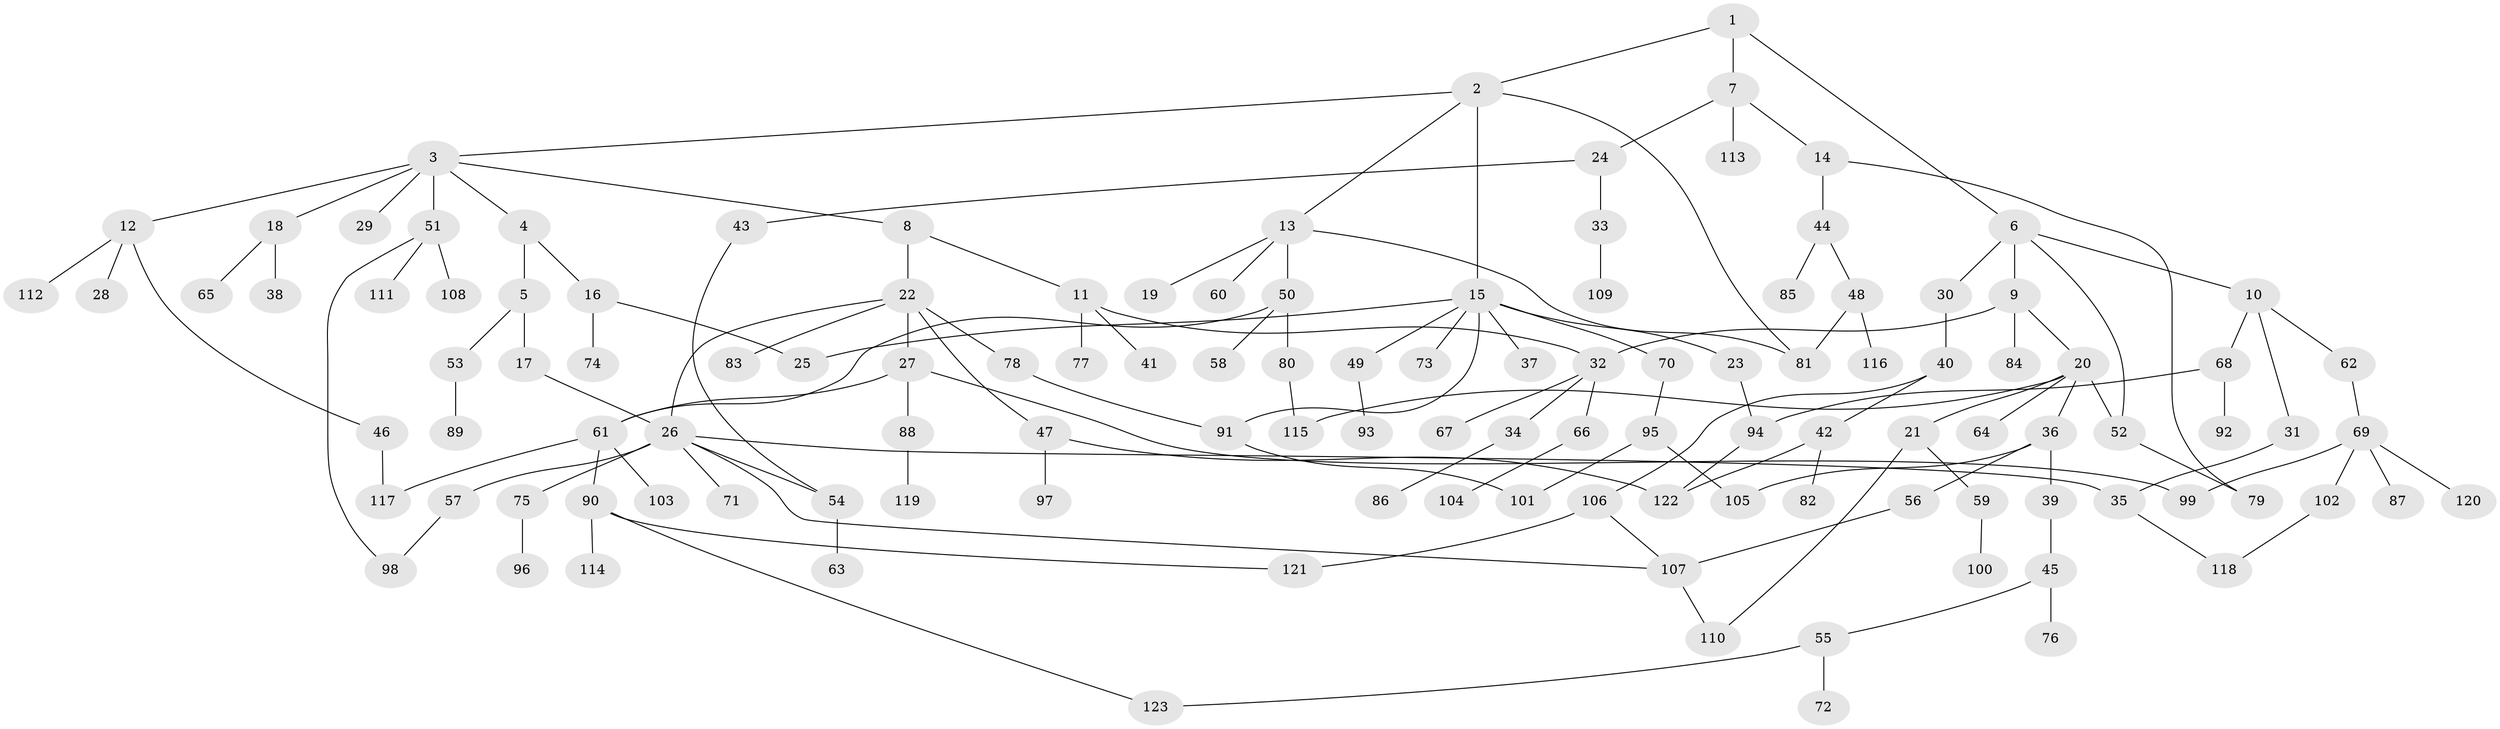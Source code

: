 // Generated by graph-tools (version 1.1) at 2025/10/02/27/25 16:10:53]
// undirected, 123 vertices, 148 edges
graph export_dot {
graph [start="1"]
  node [color=gray90,style=filled];
  1;
  2;
  3;
  4;
  5;
  6;
  7;
  8;
  9;
  10;
  11;
  12;
  13;
  14;
  15;
  16;
  17;
  18;
  19;
  20;
  21;
  22;
  23;
  24;
  25;
  26;
  27;
  28;
  29;
  30;
  31;
  32;
  33;
  34;
  35;
  36;
  37;
  38;
  39;
  40;
  41;
  42;
  43;
  44;
  45;
  46;
  47;
  48;
  49;
  50;
  51;
  52;
  53;
  54;
  55;
  56;
  57;
  58;
  59;
  60;
  61;
  62;
  63;
  64;
  65;
  66;
  67;
  68;
  69;
  70;
  71;
  72;
  73;
  74;
  75;
  76;
  77;
  78;
  79;
  80;
  81;
  82;
  83;
  84;
  85;
  86;
  87;
  88;
  89;
  90;
  91;
  92;
  93;
  94;
  95;
  96;
  97;
  98;
  99;
  100;
  101;
  102;
  103;
  104;
  105;
  106;
  107;
  108;
  109;
  110;
  111;
  112;
  113;
  114;
  115;
  116;
  117;
  118;
  119;
  120;
  121;
  122;
  123;
  1 -- 2;
  1 -- 6;
  1 -- 7;
  2 -- 3;
  2 -- 13;
  2 -- 15;
  2 -- 81;
  3 -- 4;
  3 -- 8;
  3 -- 12;
  3 -- 18;
  3 -- 29;
  3 -- 51;
  4 -- 5;
  4 -- 16;
  5 -- 17;
  5 -- 53;
  6 -- 9;
  6 -- 10;
  6 -- 30;
  6 -- 52;
  7 -- 14;
  7 -- 24;
  7 -- 113;
  8 -- 11;
  8 -- 22;
  9 -- 20;
  9 -- 32;
  9 -- 84;
  10 -- 31;
  10 -- 62;
  10 -- 68;
  11 -- 41;
  11 -- 77;
  11 -- 32;
  12 -- 28;
  12 -- 46;
  12 -- 112;
  13 -- 19;
  13 -- 50;
  13 -- 60;
  13 -- 81;
  14 -- 44;
  14 -- 79;
  15 -- 23;
  15 -- 25;
  15 -- 37;
  15 -- 49;
  15 -- 70;
  15 -- 73;
  15 -- 91;
  16 -- 74;
  16 -- 25;
  17 -- 26;
  18 -- 38;
  18 -- 65;
  20 -- 21;
  20 -- 36;
  20 -- 52;
  20 -- 64;
  20 -- 115;
  21 -- 59;
  21 -- 110;
  22 -- 26;
  22 -- 27;
  22 -- 47;
  22 -- 78;
  22 -- 83;
  23 -- 94;
  24 -- 33;
  24 -- 43;
  26 -- 54;
  26 -- 57;
  26 -- 71;
  26 -- 75;
  26 -- 35;
  26 -- 107;
  27 -- 61;
  27 -- 88;
  27 -- 99;
  30 -- 40;
  31 -- 35;
  32 -- 34;
  32 -- 66;
  32 -- 67;
  33 -- 109;
  34 -- 86;
  35 -- 118;
  36 -- 39;
  36 -- 56;
  36 -- 105;
  39 -- 45;
  40 -- 42;
  40 -- 106;
  42 -- 82;
  42 -- 122;
  43 -- 54;
  44 -- 48;
  44 -- 85;
  45 -- 55;
  45 -- 76;
  46 -- 117;
  47 -- 97;
  47 -- 122;
  48 -- 81;
  48 -- 116;
  49 -- 93;
  50 -- 58;
  50 -- 80;
  50 -- 61;
  51 -- 98;
  51 -- 108;
  51 -- 111;
  52 -- 79;
  53 -- 89;
  54 -- 63;
  55 -- 72;
  55 -- 123;
  56 -- 107;
  57 -- 98;
  59 -- 100;
  61 -- 90;
  61 -- 103;
  61 -- 117;
  62 -- 69;
  66 -- 104;
  68 -- 92;
  68 -- 94;
  69 -- 87;
  69 -- 99;
  69 -- 102;
  69 -- 120;
  70 -- 95;
  75 -- 96;
  78 -- 91;
  80 -- 115;
  88 -- 119;
  90 -- 114;
  90 -- 123;
  90 -- 121;
  91 -- 101;
  94 -- 122;
  95 -- 101;
  95 -- 105;
  102 -- 118;
  106 -- 107;
  106 -- 121;
  107 -- 110;
}
